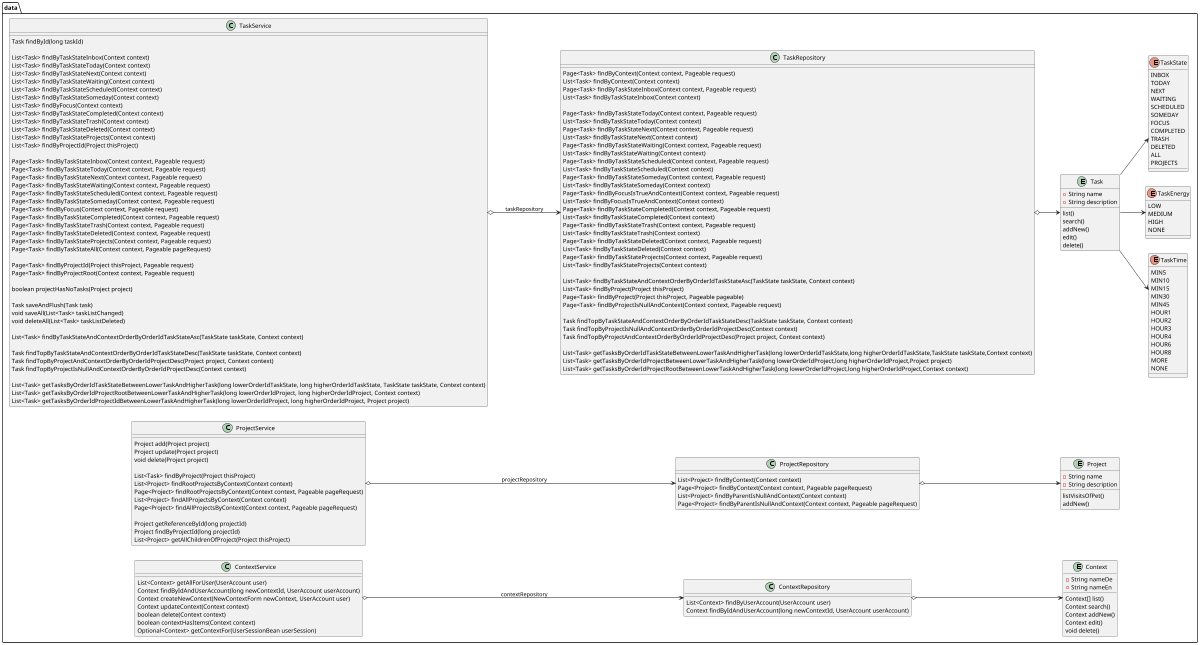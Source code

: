 @startuml
'https://plantuml.com/class-diagram

left to right direction
'top to bottom direction

scale 1200 width

package data {

    entity Context {
       - String nameDe
       - String nameEn
       Context[] list()
       Context search()
       Context addNew()
       Context edit()
       void delete()
    }

    entity Project {
      - String name
      - String description
      listVisitsOfPet()
      addNew()
    }

    entity Task {
      - String name
      - String description
      list()
      search()
      addNew()
      edit()
      delete()
    }

    enum TaskTime {
        MIN5
        MIN10
        MIN15
        MIN30
        MIN45
        HOUR1
        HOUR2
        HOUR3
        HOUR4
        HOUR6
        HOUR8
        MORE
        NONE
    }

    enum TaskEnergy {
        LOW
        MEDIUM
        HIGH
        NONE
    }

    enum TaskState {
        INBOX
        TODAY
        NEXT
        WAITING
        SCHEDULED
        SOMEDAY
        FOCUS
        COMPLETED
        TRASH
        DELETED
        ALL
        PROJECTS
    }

    class TaskRepository {
        Page<Task> findByContext(Context context, Pageable request)
        List<Task> findByContext(Context context)
        Page<Task> findByTaskStateInbox(Context context, Pageable request)
        List<Task> findByTaskStateInbox(Context context)

        Page<Task> findByTaskStateToday(Context context, Pageable request)
        List<Task> findByTaskStateToday(Context context)
        Page<Task> findByTaskStateNext(Context context, Pageable request)
        List<Task> findByTaskStateNext(Context context)
        Page<Task> findByTaskStateWaiting(Context context, Pageable request)
        List<Task> findByTaskStateWaiting(Context context)
        Page<Task> findByTaskStateScheduled(Context context, Pageable request)
        List<Task> findByTaskStateScheduled(Context context)
        Page<Task> findByTaskStateSomeday(Context context, Pageable request)
        List<Task> findByTaskStateSomeday(Context context)
        Page<Task> findByFocusIsTrueAndContext(Context context, Pageable request)
        List<Task> findByFocusIsTrueAndContext(Context context)
        Page<Task> findByTaskStateCompleted(Context context, Pageable request)
        List<Task> findByTaskStateCompleted(Context context)
        Page<Task> findByTaskStateTrash(Context context, Pageable request)
        List<Task> findByTaskStateTrash(Context context)
        Page<Task> findByTaskStateDeleted(Context context, Pageable request)
        List<Task> findByTaskStateDeleted(Context context)
        Page<Task> findByTaskStateProjects(Context context, Pageable request)
        List<Task> findByTaskStateProjects(Context context)

        List<Task> findByTaskStateAndContextOrderByOrderIdTaskStateAsc(TaskState taskState, Context context)
        List<Task> findByProject(Project thisProject)
        Page<Task> findByProject(Project thisProject, Pageable pageable)
        Page<Task> findByProjectIsNullAndContext(Context context, Pageable request)

        Task findTopByTaskStateAndContextOrderByOrderIdTaskStateDesc(TaskState taskState, Context context)
        Task findTopByProjectIsNullAndContextOrderByOrderIdProjectDesc(Context context)
        Task findTopByProjectAndContextOrderByOrderIdProjectDesc(Project project, Context context)

        List<Task> getTasksByOrderIdTaskStateBetweenLowerTaskAndHigherTask(long lowerOrderIdTaskState,long higherOrderIdTaskState,TaskState taskState,Context context)
        List<Task> getTasksByOrderIdProjectBetweenLowerTaskAndHigherTask(long lowerOrderIdProject,long higherOrderIdProject,Project project)
        List<Task> getTasksByOrderIdProjectRootBetweenLowerTaskAndHigherTask(long lowerOrderIdProject,long higherOrderIdProject,Context context)
    }

    class TaskService {
        Task findById(long taskId)

        List<Task> findByTaskStateInbox(Context context)
        List<Task> findByTaskStateToday(Context context)
        List<Task> findByTaskStateNext(Context context)
        List<Task> findByTaskStateWaiting(Context context)
        List<Task> findByTaskStateScheduled(Context context)
        List<Task> findByTaskStateSomeday(Context context)
        List<Task> findByFocus(Context context)
        List<Task> findByTaskStateCompleted(Context context)
        List<Task> findByTaskStateTrash(Context context)
        List<Task> findByTaskStateDeleted(Context context)
        List<Task> findByTaskStateProjects(Context context)
        List<Task> findByProjectId(Project thisProject)

        Page<Task> findByTaskStateInbox(Context context, Pageable request)
        Page<Task> findByTaskStateToday(Context context, Pageable request)
        Page<Task> findByTaskStateNext(Context context, Pageable request)
        Page<Task> findByTaskStateWaiting(Context context, Pageable request)
        Page<Task> findByTaskStateScheduled(Context context, Pageable request)
        Page<Task> findByTaskStateSomeday(Context context, Pageable request)
        Page<Task> findByFocus(Context context, Pageable request)
        Page<Task> findByTaskStateCompleted(Context context, Pageable request)
        Page<Task> findByTaskStateTrash(Context context, Pageable request)
        Page<Task> findByTaskStateDeleted(Context context, Pageable request)
        Page<Task> findByTaskStateProjects(Context context, Pageable request)
        Page<Task> findByTaskStateAll(Context context, Pageable pageRequest)

        Page<Task> findByProjectId(Project thisProject, Pageable request)
        Page<Task> findByProjectRoot(Context context, Pageable request)

        boolean projectHasNoTasks(Project project)

        Task saveAndFlush(Task task)
        void saveAll(List<Task> taskListChanged)
        void deleteAll(List<Task> taskListDeleted)

        List<Task> findByTaskStateAndContextOrderByOrderIdTaskStateAsc(TaskState taskState, Context context)

        Task findTopByTaskStateAndContextOrderByOrderIdTaskStateDesc(TaskState taskState, Context context)
        Task findTopByProjectAndContextOrderByOrderIdProjectDesc(Project project, Context context)
        Task findTopByProjectIsNullAndContextOrderByOrderIdProjectDesc(Context context)

        List<Task> getTasksByOrderIdTaskStateBetweenLowerTaskAndHigherTask(long lowerOrderIdTaskState, long higherOrderIdTaskState, TaskState taskState, Context context)
        List<Task> getTasksByOrderIdProjectRootBetweenLowerTaskAndHigherTask(long lowerOrderIdProject, long higherOrderIdProject, Context context)
        List<Task> getTasksByOrderIdProjectIdBetweenLowerTaskAndHigherTask(long lowerOrderIdProject, long higherOrderIdProject, Project project)
    }

    class ProjectRepository {
        List<Project> findByContext(Context context)
        Page<Project> findByContext(Context context, Pageable pageRequest)
        List<Project> findByParentIsNullAndContext(Context context)
        Page<Project> findByParentIsNullAndContext(Context context, Pageable pageRequest)
    }

    class ProjectService {
        Project add(Project project)
        Project update(Project project)
        void delete(Project project)

        List<Task> findByProject(Project thisProject)
        List<Project> findRootProjectsByContext(Context context)
        Page<Project> findRootProjectsByContext(Context context, Pageable pageRequest)
        List<Project> findAllProjectsByContext(Context context)
        Page<Project> findAllProjectsByContext(Context context, Pageable pageRequest)

        Project getReferenceById(long projectId)
        Project findByProjectId(long projectId)
        List<Project> getAllChildrenOfProject(Project thisProject)
    }

    class ContextRepository {
        List<Context> findByUserAccount(UserAccount user)
        Context findByIdAndUserAccount(long newContextId, UserAccount userAccount)
    }

    class ContextService {
        List<Context> getAllForUser(UserAccount user)
        Context findByIdAndUserAccount(long newContextId, UserAccount userAccount)
        Context createNewContext(NewContextForm newContext, UserAccount user)
        Context updateContext(Context context)
        boolean delete(Context context)
        boolean contextHasItems(Context context)
        Optional<Context> getContextFor(UserSessionBean userSession)
    }

    ContextService o--> ContextRepository: contextRepository
    ProjectService o-->  ProjectRepository: projectRepository
    TaskService o--> TaskRepository: taskRepository

    ContextRepository o--> Context
    ProjectRepository o--> Project
    TaskRepository o--> Task

    Task --> TaskTime
    Task --> TaskEnergy
    Task --> TaskState
}

@enduml
